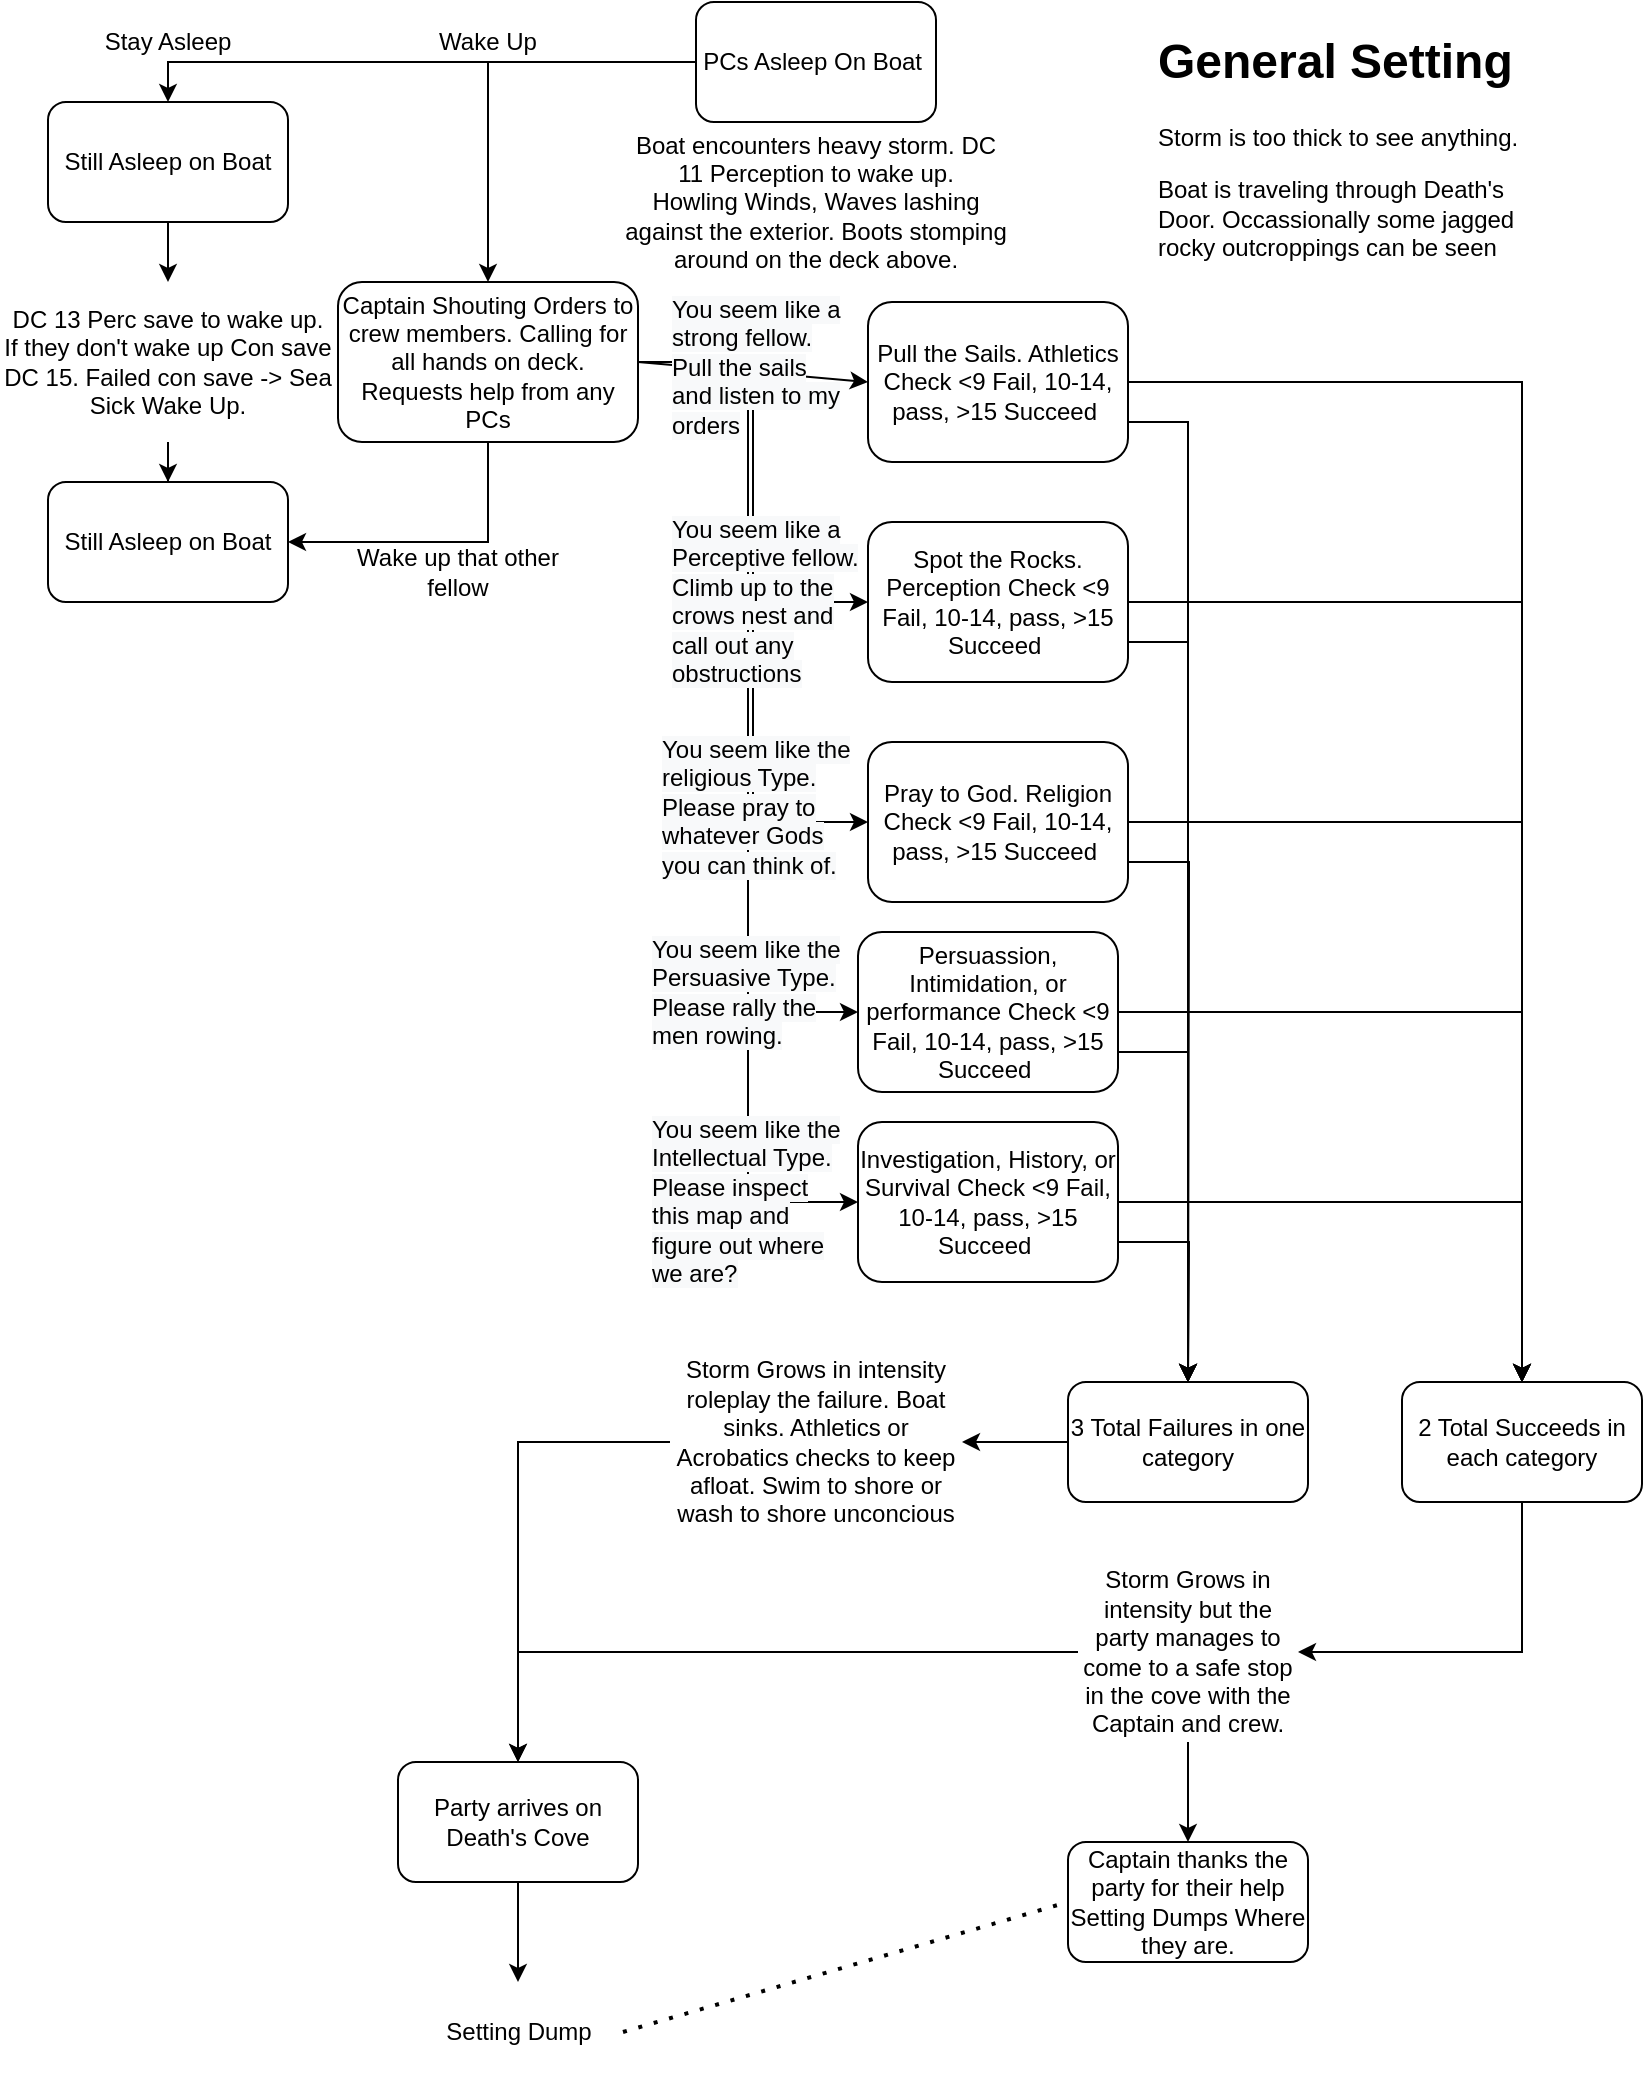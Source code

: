 <mxfile version="15.0.4" type="device"><diagram id="C5RBs43oDa-KdzZeNtuy" name="Page-1"><mxGraphModel dx="1422" dy="800" grid="1" gridSize="10" guides="1" tooltips="1" connect="1" arrows="1" fold="1" page="1" pageScale="1" pageWidth="827" pageHeight="1169" math="0" shadow="0"><root><mxCell id="WIyWlLk6GJQsqaUBKTNV-0"/><mxCell id="WIyWlLk6GJQsqaUBKTNV-1" parent="WIyWlLk6GJQsqaUBKTNV-0"/><mxCell id="XluMJmRLn5NOq_7fC7jS-2" style="edgeStyle=orthogonalEdgeStyle;rounded=0;orthogonalLoop=1;jettySize=auto;html=1;" edge="1" parent="WIyWlLk6GJQsqaUBKTNV-1" source="XluMJmRLn5NOq_7fC7jS-0" target="XluMJmRLn5NOq_7fC7jS-1"><mxGeometry relative="1" as="geometry"><Array as="points"><mxPoint x="90" y="30"/></Array></mxGeometry></mxCell><mxCell id="XluMJmRLn5NOq_7fC7jS-0" value="PCs Asleep On Boat&amp;nbsp;" style="rounded=1;whiteSpace=wrap;html=1;" vertex="1" parent="WIyWlLk6GJQsqaUBKTNV-1"><mxGeometry x="354" width="120" height="60" as="geometry"/></mxCell><mxCell id="XluMJmRLn5NOq_7fC7jS-1" value="Still Asleep on Boat" style="rounded=1;whiteSpace=wrap;html=1;" vertex="1" parent="WIyWlLk6GJQsqaUBKTNV-1"><mxGeometry x="30" y="50" width="120" height="60" as="geometry"/></mxCell><mxCell id="XluMJmRLn5NOq_7fC7jS-3" value="Boat encounters heavy storm. DC 11 Perception to wake up.&lt;br&gt;Howling Winds, Waves lashing against the exterior. Boots stomping around on the deck above." style="text;html=1;strokeColor=none;fillColor=none;align=center;verticalAlign=middle;whiteSpace=wrap;rounded=0;" vertex="1" parent="WIyWlLk6GJQsqaUBKTNV-1"><mxGeometry x="316" y="50" width="196" height="100" as="geometry"/></mxCell><mxCell id="XluMJmRLn5NOq_7fC7jS-18" style="edgeStyle=orthogonalEdgeStyle;rounded=0;orthogonalLoop=1;jettySize=auto;html=1;exitX=1;exitY=0.5;exitDx=0;exitDy=0;entryX=0;entryY=0.5;entryDx=0;entryDy=0;" edge="1" parent="WIyWlLk6GJQsqaUBKTNV-1" source="XluMJmRLn5NOq_7fC7jS-4" target="XluMJmRLn5NOq_7fC7jS-16"><mxGeometry relative="1" as="geometry"/></mxCell><mxCell id="XluMJmRLn5NOq_7fC7jS-21" style="edgeStyle=orthogonalEdgeStyle;rounded=0;orthogonalLoop=1;jettySize=auto;html=1;exitX=1;exitY=0.5;exitDx=0;exitDy=0;entryX=0;entryY=0.5;entryDx=0;entryDy=0;" edge="1" parent="WIyWlLk6GJQsqaUBKTNV-1" source="XluMJmRLn5NOq_7fC7jS-4" target="XluMJmRLn5NOq_7fC7jS-19"><mxGeometry relative="1" as="geometry"/></mxCell><mxCell id="XluMJmRLn5NOq_7fC7jS-24" style="edgeStyle=orthogonalEdgeStyle;rounded=0;orthogonalLoop=1;jettySize=auto;html=1;exitX=1;exitY=0.5;exitDx=0;exitDy=0;entryX=0;entryY=0.5;entryDx=0;entryDy=0;" edge="1" parent="WIyWlLk6GJQsqaUBKTNV-1" source="XluMJmRLn5NOq_7fC7jS-4" target="XluMJmRLn5NOq_7fC7jS-23"><mxGeometry relative="1" as="geometry"/></mxCell><mxCell id="XluMJmRLn5NOq_7fC7jS-27" style="edgeStyle=orthogonalEdgeStyle;rounded=0;orthogonalLoop=1;jettySize=auto;html=1;exitX=1;exitY=0.5;exitDx=0;exitDy=0;entryX=0;entryY=0.5;entryDx=0;entryDy=0;" edge="1" parent="WIyWlLk6GJQsqaUBKTNV-1" source="XluMJmRLn5NOq_7fC7jS-4" target="XluMJmRLn5NOq_7fC7jS-26"><mxGeometry relative="1" as="geometry"/></mxCell><mxCell id="XluMJmRLn5NOq_7fC7jS-50" style="edgeStyle=orthogonalEdgeStyle;rounded=0;orthogonalLoop=1;jettySize=auto;html=1;exitX=0.5;exitY=1;exitDx=0;exitDy=0;entryX=1;entryY=0.5;entryDx=0;entryDy=0;" edge="1" parent="WIyWlLk6GJQsqaUBKTNV-1" source="XluMJmRLn5NOq_7fC7jS-4" target="XluMJmRLn5NOq_7fC7jS-10"><mxGeometry relative="1" as="geometry"/></mxCell><mxCell id="XluMJmRLn5NOq_7fC7jS-4" value="Captain Shouting Orders to crew members. Calling for all hands on deck. Requests help from any PCs" style="rounded=1;whiteSpace=wrap;html=1;" vertex="1" parent="WIyWlLk6GJQsqaUBKTNV-1"><mxGeometry x="175" y="140" width="150" height="80" as="geometry"/></mxCell><mxCell id="XluMJmRLn5NOq_7fC7jS-5" value="" style="endArrow=classic;html=1;entryX=0.5;entryY=0;entryDx=0;entryDy=0;" edge="1" parent="WIyWlLk6GJQsqaUBKTNV-1" target="XluMJmRLn5NOq_7fC7jS-4"><mxGeometry width="50" height="50" relative="1" as="geometry"><mxPoint x="250" y="30" as="sourcePoint"/><mxPoint x="350" y="220" as="targetPoint"/></mxGeometry></mxCell><mxCell id="XluMJmRLn5NOq_7fC7jS-6" value="Stay Asleep" style="text;html=1;strokeColor=none;fillColor=none;align=center;verticalAlign=middle;whiteSpace=wrap;rounded=0;" vertex="1" parent="WIyWlLk6GJQsqaUBKTNV-1"><mxGeometry x="55" y="10" width="70" height="20" as="geometry"/></mxCell><mxCell id="XluMJmRLn5NOq_7fC7jS-7" value="Wake Up" style="text;html=1;strokeColor=none;fillColor=none;align=center;verticalAlign=middle;whiteSpace=wrap;rounded=0;" vertex="1" parent="WIyWlLk6GJQsqaUBKTNV-1"><mxGeometry x="215" y="10" width="70" height="20" as="geometry"/></mxCell><mxCell id="XluMJmRLn5NOq_7fC7jS-11" style="edgeStyle=orthogonalEdgeStyle;rounded=0;orthogonalLoop=1;jettySize=auto;html=1;" edge="1" parent="WIyWlLk6GJQsqaUBKTNV-1" source="XluMJmRLn5NOq_7fC7jS-8" target="XluMJmRLn5NOq_7fC7jS-10"><mxGeometry relative="1" as="geometry"/></mxCell><mxCell id="XluMJmRLn5NOq_7fC7jS-8" value="DC 13 Perc save to wake up.&lt;br&gt;If they don't wake up Con save DC 15. Failed con save -&amp;gt; Sea Sick Wake Up." style="text;html=1;strokeColor=none;fillColor=none;align=center;verticalAlign=middle;whiteSpace=wrap;rounded=0;" vertex="1" parent="WIyWlLk6GJQsqaUBKTNV-1"><mxGeometry x="6" y="140" width="168" height="80" as="geometry"/></mxCell><mxCell id="XluMJmRLn5NOq_7fC7jS-9" value="" style="endArrow=classic;html=1;exitX=0.5;exitY=1;exitDx=0;exitDy=0;" edge="1" parent="WIyWlLk6GJQsqaUBKTNV-1" source="XluMJmRLn5NOq_7fC7jS-1" target="XluMJmRLn5NOq_7fC7jS-8"><mxGeometry width="50" height="50" relative="1" as="geometry"><mxPoint x="65" y="270" as="sourcePoint"/><mxPoint x="115" y="220" as="targetPoint"/></mxGeometry></mxCell><mxCell id="XluMJmRLn5NOq_7fC7jS-10" value="Still Asleep on Boat" style="rounded=1;whiteSpace=wrap;html=1;" vertex="1" parent="WIyWlLk6GJQsqaUBKTNV-1"><mxGeometry x="30" y="240" width="120" height="60" as="geometry"/></mxCell><mxCell id="XluMJmRLn5NOq_7fC7jS-12" value="&lt;h1&gt;General Setting&lt;/h1&gt;&lt;p&gt;Storm is too thick to see anything.&lt;/p&gt;&lt;p&gt;Boat is traveling through Death's Door. Occassionally some jagged rocky outcroppings can be seen passing&lt;/p&gt;" style="text;html=1;strokeColor=none;fillColor=none;spacing=5;spacingTop=-20;whiteSpace=wrap;overflow=hidden;rounded=0;" vertex="1" parent="WIyWlLk6GJQsqaUBKTNV-1"><mxGeometry x="580" y="10" width="190" height="120" as="geometry"/></mxCell><mxCell id="XluMJmRLn5NOq_7fC7jS-13" value="" style="endArrow=classic;html=1;exitX=1;exitY=0.5;exitDx=0;exitDy=0;entryX=0;entryY=0.5;entryDx=0;entryDy=0;" edge="1" parent="WIyWlLk6GJQsqaUBKTNV-1" source="XluMJmRLn5NOq_7fC7jS-4" target="XluMJmRLn5NOq_7fC7jS-14"><mxGeometry width="50" height="50" relative="1" as="geometry"><mxPoint x="300" y="340" as="sourcePoint"/><mxPoint x="400" y="180" as="targetPoint"/></mxGeometry></mxCell><mxCell id="XluMJmRLn5NOq_7fC7jS-30" style="edgeStyle=orthogonalEdgeStyle;rounded=0;orthogonalLoop=1;jettySize=auto;html=1;exitX=1;exitY=0.5;exitDx=0;exitDy=0;entryX=0.5;entryY=0;entryDx=0;entryDy=0;" edge="1" parent="WIyWlLk6GJQsqaUBKTNV-1" source="XluMJmRLn5NOq_7fC7jS-14" target="XluMJmRLn5NOq_7fC7jS-28"><mxGeometry relative="1" as="geometry"/></mxCell><mxCell id="XluMJmRLn5NOq_7fC7jS-36" style="edgeStyle=orthogonalEdgeStyle;rounded=0;orthogonalLoop=1;jettySize=auto;html=1;exitX=1;exitY=0.75;exitDx=0;exitDy=0;entryX=0.5;entryY=0;entryDx=0;entryDy=0;" edge="1" parent="WIyWlLk6GJQsqaUBKTNV-1" source="XluMJmRLn5NOq_7fC7jS-14" target="XluMJmRLn5NOq_7fC7jS-29"><mxGeometry relative="1" as="geometry"/></mxCell><mxCell id="XluMJmRLn5NOq_7fC7jS-14" value="Pull the Sails. Athletics Check &amp;lt;9 Fail, 10-14, pass, &amp;gt;15 Succeed&amp;nbsp;" style="rounded=1;whiteSpace=wrap;html=1;" vertex="1" parent="WIyWlLk6GJQsqaUBKTNV-1"><mxGeometry x="440" y="150" width="130" height="80" as="geometry"/></mxCell><mxCell id="XluMJmRLn5NOq_7fC7jS-15" value="&lt;span style=&quot;color: rgb(0 , 0 , 0) ; font-family: &amp;#34;helvetica&amp;#34; ; font-size: 12px ; font-style: normal ; font-weight: 400 ; letter-spacing: normal ; text-align: center ; text-indent: 0px ; text-transform: none ; word-spacing: 0px ; background-color: rgb(248 , 249 , 250) ; display: inline ; float: none&quot;&gt;You seem like a strong fellow. Pull the sails and listen to my orders&lt;/span&gt;" style="text;whiteSpace=wrap;html=1;" vertex="1" parent="WIyWlLk6GJQsqaUBKTNV-1"><mxGeometry x="340" y="140" width="90" height="60" as="geometry"/></mxCell><mxCell id="XluMJmRLn5NOq_7fC7jS-37" style="edgeStyle=orthogonalEdgeStyle;rounded=0;orthogonalLoop=1;jettySize=auto;html=1;exitX=1;exitY=0.75;exitDx=0;exitDy=0;entryX=0.5;entryY=0;entryDx=0;entryDy=0;" edge="1" parent="WIyWlLk6GJQsqaUBKTNV-1" source="XluMJmRLn5NOq_7fC7jS-16" target="XluMJmRLn5NOq_7fC7jS-29"><mxGeometry relative="1" as="geometry"/></mxCell><mxCell id="XluMJmRLn5NOq_7fC7jS-41" style="edgeStyle=orthogonalEdgeStyle;rounded=0;orthogonalLoop=1;jettySize=auto;html=1;exitX=1;exitY=0.5;exitDx=0;exitDy=0;" edge="1" parent="WIyWlLk6GJQsqaUBKTNV-1" source="XluMJmRLn5NOq_7fC7jS-16" target="XluMJmRLn5NOq_7fC7jS-28"><mxGeometry relative="1" as="geometry"/></mxCell><mxCell id="XluMJmRLn5NOq_7fC7jS-16" value="Spot the Rocks. Perception Check &amp;lt;9 Fail, 10-14, pass, &amp;gt;15 Succeed&amp;nbsp;" style="rounded=1;whiteSpace=wrap;html=1;" vertex="1" parent="WIyWlLk6GJQsqaUBKTNV-1"><mxGeometry x="440" y="260" width="130" height="80" as="geometry"/></mxCell><mxCell id="XluMJmRLn5NOq_7fC7jS-17" value="&lt;span style=&quot;color: rgb(0 , 0 , 0) ; font-family: &amp;#34;helvetica&amp;#34; ; font-size: 12px ; font-style: normal ; font-weight: 400 ; letter-spacing: normal ; text-align: center ; text-indent: 0px ; text-transform: none ; word-spacing: 0px ; background-color: rgb(248 , 249 , 250) ; display: inline ; float: none&quot;&gt;You seem like a Perceptive fellow. Climb up to the crows nest and call out any obstructions&lt;/span&gt;" style="text;whiteSpace=wrap;html=1;" vertex="1" parent="WIyWlLk6GJQsqaUBKTNV-1"><mxGeometry x="340" y="250" width="100" height="90" as="geometry"/></mxCell><mxCell id="XluMJmRLn5NOq_7fC7jS-38" style="edgeStyle=orthogonalEdgeStyle;rounded=0;orthogonalLoop=1;jettySize=auto;html=1;exitX=1;exitY=0.75;exitDx=0;exitDy=0;" edge="1" parent="WIyWlLk6GJQsqaUBKTNV-1" source="XluMJmRLn5NOq_7fC7jS-19"><mxGeometry relative="1" as="geometry"><mxPoint x="600" y="690" as="targetPoint"/></mxGeometry></mxCell><mxCell id="XluMJmRLn5NOq_7fC7jS-42" style="edgeStyle=orthogonalEdgeStyle;rounded=0;orthogonalLoop=1;jettySize=auto;html=1;exitX=1;exitY=0.5;exitDx=0;exitDy=0;entryX=0.5;entryY=0;entryDx=0;entryDy=0;" edge="1" parent="WIyWlLk6GJQsqaUBKTNV-1" source="XluMJmRLn5NOq_7fC7jS-19" target="XluMJmRLn5NOq_7fC7jS-28"><mxGeometry relative="1" as="geometry"/></mxCell><mxCell id="XluMJmRLn5NOq_7fC7jS-19" value="Pray to God. Religion Check &amp;lt;9 Fail, 10-14, pass, &amp;gt;15 Succeed&amp;nbsp;" style="rounded=1;whiteSpace=wrap;html=1;" vertex="1" parent="WIyWlLk6GJQsqaUBKTNV-1"><mxGeometry x="440" y="370" width="130" height="80" as="geometry"/></mxCell><mxCell id="XluMJmRLn5NOq_7fC7jS-20" value="&lt;span style=&quot;color: rgb(0 , 0 , 0) ; font-family: &amp;#34;helvetica&amp;#34; ; font-size: 12px ; font-style: normal ; font-weight: 400 ; letter-spacing: normal ; text-align: center ; text-indent: 0px ; text-transform: none ; word-spacing: 0px ; background-color: rgb(248 , 249 , 250) ; display: inline ; float: none&quot;&gt;You seem like the religious Type. Please pray to whatever Gods you can think of.&lt;/span&gt;" style="text;whiteSpace=wrap;html=1;" vertex="1" parent="WIyWlLk6GJQsqaUBKTNV-1"><mxGeometry x="335" y="360" width="100" height="90" as="geometry"/></mxCell><mxCell id="XluMJmRLn5NOq_7fC7jS-22" value="&lt;span style=&quot;color: rgb(0 , 0 , 0) ; font-family: &amp;#34;helvetica&amp;#34; ; font-size: 12px ; font-style: normal ; font-weight: 400 ; letter-spacing: normal ; text-align: center ; text-indent: 0px ; text-transform: none ; word-spacing: 0px ; background-color: rgb(248 , 249 , 250) ; display: inline ; float: none&quot;&gt;You seem like the Persuasive Type. Please rally the men rowing.&lt;/span&gt;" style="text;whiteSpace=wrap;html=1;" vertex="1" parent="WIyWlLk6GJQsqaUBKTNV-1"><mxGeometry x="330" y="460" width="100" height="90" as="geometry"/></mxCell><mxCell id="XluMJmRLn5NOq_7fC7jS-39" style="edgeStyle=orthogonalEdgeStyle;rounded=0;orthogonalLoop=1;jettySize=auto;html=1;exitX=1;exitY=0.75;exitDx=0;exitDy=0;entryX=0.5;entryY=0;entryDx=0;entryDy=0;" edge="1" parent="WIyWlLk6GJQsqaUBKTNV-1" source="XluMJmRLn5NOq_7fC7jS-23" target="XluMJmRLn5NOq_7fC7jS-29"><mxGeometry relative="1" as="geometry"/></mxCell><mxCell id="XluMJmRLn5NOq_7fC7jS-43" style="edgeStyle=orthogonalEdgeStyle;rounded=0;orthogonalLoop=1;jettySize=auto;html=1;exitX=1;exitY=0.5;exitDx=0;exitDy=0;" edge="1" parent="WIyWlLk6GJQsqaUBKTNV-1" source="XluMJmRLn5NOq_7fC7jS-23" target="XluMJmRLn5NOq_7fC7jS-28"><mxGeometry relative="1" as="geometry"/></mxCell><mxCell id="XluMJmRLn5NOq_7fC7jS-23" value="Persuassion, Intimidation, or performance Check &amp;lt;9 Fail, 10-14, pass, &amp;gt;15 Succeed&amp;nbsp;" style="rounded=1;whiteSpace=wrap;html=1;" vertex="1" parent="WIyWlLk6GJQsqaUBKTNV-1"><mxGeometry x="435" y="465" width="130" height="80" as="geometry"/></mxCell><mxCell id="XluMJmRLn5NOq_7fC7jS-25" value="&lt;span style=&quot;color: rgb(0 , 0 , 0) ; font-family: &amp;#34;helvetica&amp;#34; ; font-size: 12px ; font-style: normal ; font-weight: 400 ; letter-spacing: normal ; text-align: center ; text-indent: 0px ; text-transform: none ; word-spacing: 0px ; background-color: rgb(248 , 249 , 250) ; display: inline ; float: none&quot;&gt;You seem like the Intellectual Type. Please inspect this map and figure out where we are?&lt;/span&gt;" style="text;whiteSpace=wrap;html=1;" vertex="1" parent="WIyWlLk6GJQsqaUBKTNV-1"><mxGeometry x="330" y="550" width="100" height="90" as="geometry"/></mxCell><mxCell id="XluMJmRLn5NOq_7fC7jS-40" style="edgeStyle=orthogonalEdgeStyle;rounded=0;orthogonalLoop=1;jettySize=auto;html=1;exitX=1;exitY=0.75;exitDx=0;exitDy=0;" edge="1" parent="WIyWlLk6GJQsqaUBKTNV-1" source="XluMJmRLn5NOq_7fC7jS-26"><mxGeometry relative="1" as="geometry"><mxPoint x="600" y="690" as="targetPoint"/></mxGeometry></mxCell><mxCell id="XluMJmRLn5NOq_7fC7jS-44" style="edgeStyle=orthogonalEdgeStyle;rounded=0;orthogonalLoop=1;jettySize=auto;html=1;exitX=1;exitY=0.5;exitDx=0;exitDy=0;" edge="1" parent="WIyWlLk6GJQsqaUBKTNV-1" source="XluMJmRLn5NOq_7fC7jS-26" target="XluMJmRLn5NOq_7fC7jS-28"><mxGeometry relative="1" as="geometry"/></mxCell><mxCell id="XluMJmRLn5NOq_7fC7jS-26" value="Investigation, History, or Survival Check &amp;lt;9 Fail, 10-14, pass, &amp;gt;15 Succeed&amp;nbsp;" style="rounded=1;whiteSpace=wrap;html=1;" vertex="1" parent="WIyWlLk6GJQsqaUBKTNV-1"><mxGeometry x="435" y="560" width="130" height="80" as="geometry"/></mxCell><mxCell id="XluMJmRLn5NOq_7fC7jS-48" style="edgeStyle=orthogonalEdgeStyle;rounded=0;orthogonalLoop=1;jettySize=auto;html=1;exitX=0.5;exitY=1;exitDx=0;exitDy=0;entryX=1;entryY=0.5;entryDx=0;entryDy=0;" edge="1" parent="WIyWlLk6GJQsqaUBKTNV-1" source="XluMJmRLn5NOq_7fC7jS-28" target="XluMJmRLn5NOq_7fC7jS-46"><mxGeometry relative="1" as="geometry"/></mxCell><mxCell id="XluMJmRLn5NOq_7fC7jS-28" value="2 Total Succeeds in each category" style="rounded=1;whiteSpace=wrap;html=1;" vertex="1" parent="WIyWlLk6GJQsqaUBKTNV-1"><mxGeometry x="707" y="690" width="120" height="60" as="geometry"/></mxCell><mxCell id="XluMJmRLn5NOq_7fC7jS-47" style="edgeStyle=orthogonalEdgeStyle;rounded=0;orthogonalLoop=1;jettySize=auto;html=1;exitX=0;exitY=0.5;exitDx=0;exitDy=0;entryX=1;entryY=0.5;entryDx=0;entryDy=0;" edge="1" parent="WIyWlLk6GJQsqaUBKTNV-1" source="XluMJmRLn5NOq_7fC7jS-29" target="XluMJmRLn5NOq_7fC7jS-45"><mxGeometry relative="1" as="geometry"/></mxCell><mxCell id="XluMJmRLn5NOq_7fC7jS-29" value="3 Total Failures in one category" style="rounded=1;whiteSpace=wrap;html=1;" vertex="1" parent="WIyWlLk6GJQsqaUBKTNV-1"><mxGeometry x="540" y="690" width="120" height="60" as="geometry"/></mxCell><mxCell id="XluMJmRLn5NOq_7fC7jS-54" style="edgeStyle=orthogonalEdgeStyle;rounded=0;orthogonalLoop=1;jettySize=auto;html=1;exitX=0;exitY=0.5;exitDx=0;exitDy=0;entryX=0.5;entryY=0;entryDx=0;entryDy=0;" edge="1" parent="WIyWlLk6GJQsqaUBKTNV-1" source="XluMJmRLn5NOq_7fC7jS-45" target="XluMJmRLn5NOq_7fC7jS-52"><mxGeometry relative="1" as="geometry"/></mxCell><mxCell id="XluMJmRLn5NOq_7fC7jS-45" value="Storm Grows in intensity roleplay the failure. Boat sinks. Athletics or Acrobatics checks to keep afloat. Swim to shore or wash to shore unconcious" style="text;html=1;strokeColor=none;fillColor=none;align=center;verticalAlign=middle;whiteSpace=wrap;rounded=0;" vertex="1" parent="WIyWlLk6GJQsqaUBKTNV-1"><mxGeometry x="341" y="662.5" width="146" height="115" as="geometry"/></mxCell><mxCell id="XluMJmRLn5NOq_7fC7jS-53" style="edgeStyle=orthogonalEdgeStyle;rounded=0;orthogonalLoop=1;jettySize=auto;html=1;exitX=0;exitY=0.5;exitDx=0;exitDy=0;" edge="1" parent="WIyWlLk6GJQsqaUBKTNV-1" source="XluMJmRLn5NOq_7fC7jS-46" target="XluMJmRLn5NOq_7fC7jS-52"><mxGeometry relative="1" as="geometry"/></mxCell><mxCell id="XluMJmRLn5NOq_7fC7jS-59" style="edgeStyle=orthogonalEdgeStyle;rounded=0;orthogonalLoop=1;jettySize=auto;html=1;entryX=0.5;entryY=0;entryDx=0;entryDy=0;" edge="1" parent="WIyWlLk6GJQsqaUBKTNV-1" source="XluMJmRLn5NOq_7fC7jS-46" target="XluMJmRLn5NOq_7fC7jS-58"><mxGeometry relative="1" as="geometry"/></mxCell><mxCell id="XluMJmRLn5NOq_7fC7jS-46" value="Storm Grows in intensity but the party manages to come to a safe stop in the cove with the Captain and crew." style="text;html=1;strokeColor=none;fillColor=none;align=center;verticalAlign=middle;whiteSpace=wrap;rounded=0;" vertex="1" parent="WIyWlLk6GJQsqaUBKTNV-1"><mxGeometry x="545" y="780" width="110" height="90" as="geometry"/></mxCell><mxCell id="XluMJmRLn5NOq_7fC7jS-51" value="Wake up that other fellow" style="text;html=1;strokeColor=none;fillColor=none;align=center;verticalAlign=middle;whiteSpace=wrap;rounded=0;" vertex="1" parent="WIyWlLk6GJQsqaUBKTNV-1"><mxGeometry x="180" y="260" width="110" height="50" as="geometry"/></mxCell><mxCell id="XluMJmRLn5NOq_7fC7jS-56" style="edgeStyle=orthogonalEdgeStyle;rounded=0;orthogonalLoop=1;jettySize=auto;html=1;exitX=0.5;exitY=1;exitDx=0;exitDy=0;entryX=0.5;entryY=0;entryDx=0;entryDy=0;" edge="1" parent="WIyWlLk6GJQsqaUBKTNV-1" source="XluMJmRLn5NOq_7fC7jS-52" target="XluMJmRLn5NOq_7fC7jS-55"><mxGeometry relative="1" as="geometry"/></mxCell><mxCell id="XluMJmRLn5NOq_7fC7jS-52" value="Party arrives on Death's Cove" style="rounded=1;whiteSpace=wrap;html=1;" vertex="1" parent="WIyWlLk6GJQsqaUBKTNV-1"><mxGeometry x="205" y="880" width="120" height="60" as="geometry"/></mxCell><mxCell id="XluMJmRLn5NOq_7fC7jS-55" value="Setting Dump" style="text;html=1;strokeColor=none;fillColor=none;align=center;verticalAlign=middle;whiteSpace=wrap;rounded=0;" vertex="1" parent="WIyWlLk6GJQsqaUBKTNV-1"><mxGeometry x="212.5" y="990" width="105" height="50" as="geometry"/></mxCell><mxCell id="XluMJmRLn5NOq_7fC7jS-57" value="" style="endArrow=none;dashed=1;html=1;dashPattern=1 3;strokeWidth=2;exitX=1;exitY=0.5;exitDx=0;exitDy=0;entryX=0;entryY=0.5;entryDx=0;entryDy=0;" edge="1" parent="WIyWlLk6GJQsqaUBKTNV-1" source="XluMJmRLn5NOq_7fC7jS-55" target="XluMJmRLn5NOq_7fC7jS-58"><mxGeometry width="50" height="50" relative="1" as="geometry"><mxPoint x="414" y="1030" as="sourcePoint"/><mxPoint x="480" y="950" as="targetPoint"/></mxGeometry></mxCell><mxCell id="XluMJmRLn5NOq_7fC7jS-58" value="Captain thanks the party for their help&lt;br&gt;Setting Dumps Where they are." style="rounded=1;whiteSpace=wrap;html=1;" vertex="1" parent="WIyWlLk6GJQsqaUBKTNV-1"><mxGeometry x="540" y="920" width="120" height="60" as="geometry"/></mxCell></root></mxGraphModel></diagram></mxfile>